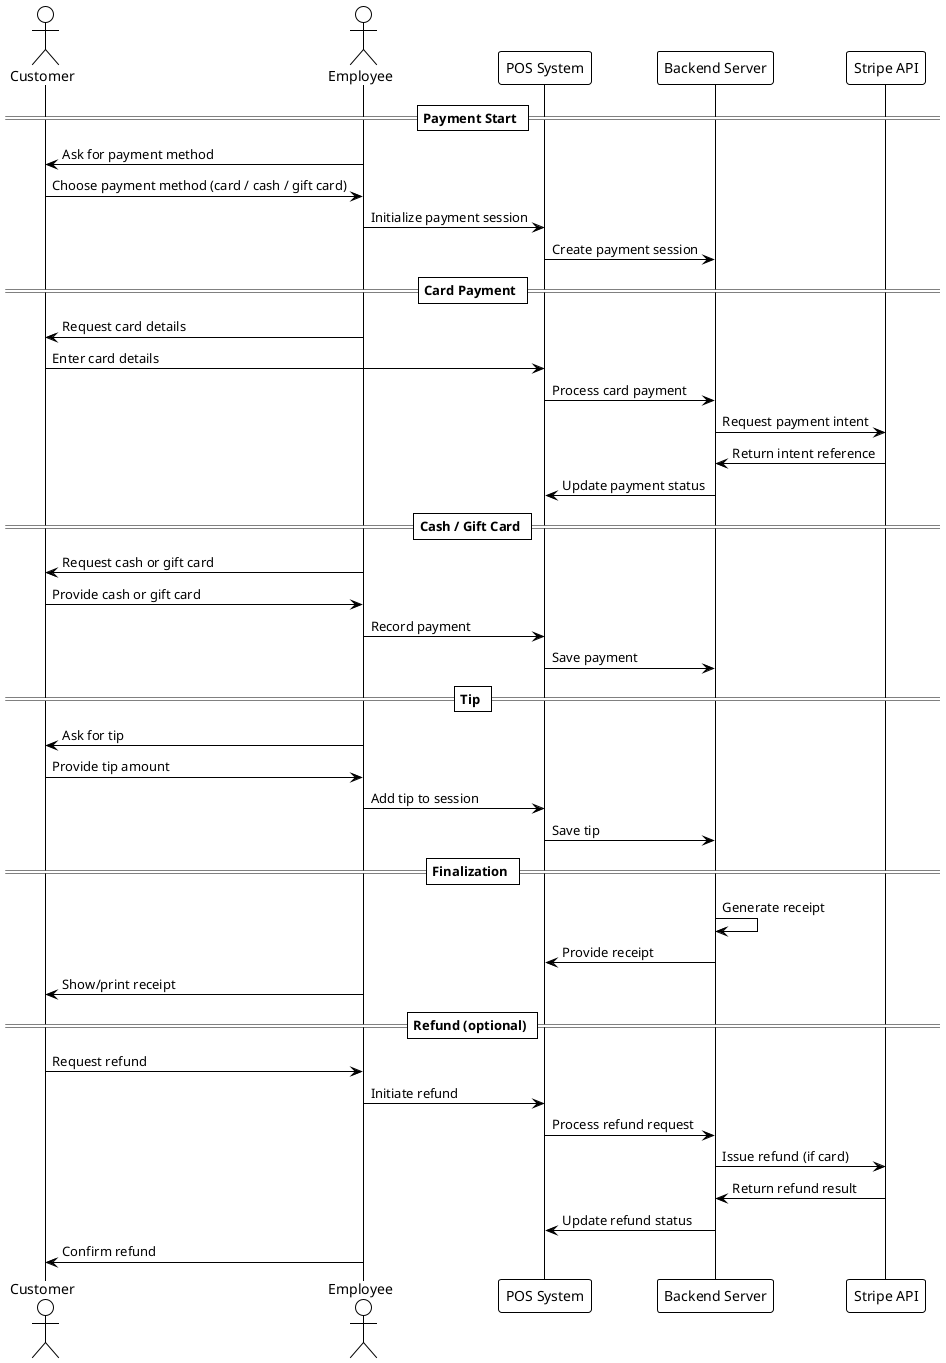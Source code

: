 @startuml
!theme plain

actor Customer
actor Employee
participant "POS System" as POS
participant "Backend Server" as Server
participant "Stripe API" as Stripe

== Payment Start ==
Employee -> Customer        : Ask for payment method
Customer -> Employee        : Choose payment method (card / cash / gift card)
Employee -> POS             : Initialize payment session
POS      -> Server          : Create payment session

== Card Payment ==

Employee -> Customer        : Request card details
Customer -> POS             : Enter card details
POS      -> Server          : Process card payment
Server   -> Stripe          : Request payment intent
Stripe   -> Server          : Return intent reference
Server   -> POS             : Update payment status

== Cash / Gift Card ==
Employee -> Customer        : Request cash or gift card
Customer -> Employee        : Provide cash or gift card
Employee -> POS             : Record payment
POS      -> Server          : Save payment

== Tip ==
Employee -> Customer        : Ask for tip
Customer -> Employee        : Provide tip amount
Employee -> POS             : Add tip to session
POS      -> Server          : Save tip

== Finalization ==
Server   -> Server          : Generate receipt
Server   -> POS             : Provide receipt
Employee -> Customer        : Show/print receipt

== Refund (optional) ==
Customer -> Employee        : Request refund
Employee -> POS             : Initiate refund
POS      -> Server          : Process refund request
Server   -> Stripe          : Issue refund (if card)
Stripe   -> Server          : Return refund result
Server   -> POS             : Update refund status
Employee -> Customer        : Confirm refund
@enduml